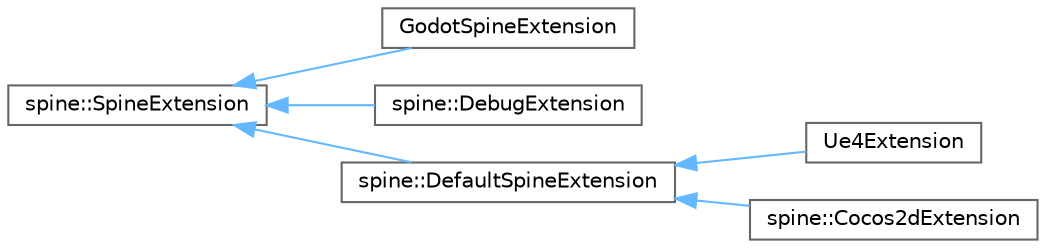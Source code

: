 digraph "类继承关系图"
{
 // LATEX_PDF_SIZE
  bgcolor="transparent";
  edge [fontname=Helvetica,fontsize=10,labelfontname=Helvetica,labelfontsize=10];
  node [fontname=Helvetica,fontsize=10,shape=box,height=0.2,width=0.4];
  rankdir="LR";
  Node0 [id="Node000000",label="spine::SpineExtension",height=0.2,width=0.4,color="grey40", fillcolor="white", style="filled",URL="$classspine_1_1_spine_extension.html",tooltip=" "];
  Node0 -> Node1 [id="edge6509_Node000000_Node000001",dir="back",color="steelblue1",style="solid",tooltip=" "];
  Node1 [id="Node000001",label="GodotSpineExtension",height=0.2,width=0.4,color="grey40", fillcolor="white", style="filled",URL="$class_godot_spine_extension.html",tooltip=" "];
  Node0 -> Node2 [id="edge6510_Node000000_Node000002",dir="back",color="steelblue1",style="solid",tooltip=" "];
  Node2 [id="Node000002",label="spine::DebugExtension",height=0.2,width=0.4,color="grey40", fillcolor="white", style="filled",URL="$classspine_1_1_debug_extension.html",tooltip=" "];
  Node0 -> Node3 [id="edge6511_Node000000_Node000003",dir="back",color="steelblue1",style="solid",tooltip=" "];
  Node3 [id="Node000003",label="spine::DefaultSpineExtension",height=0.2,width=0.4,color="grey40", fillcolor="white", style="filled",URL="$classspine_1_1_default_spine_extension.html",tooltip=" "];
  Node3 -> Node4 [id="edge6512_Node000003_Node000004",dir="back",color="steelblue1",style="solid",tooltip=" "];
  Node4 [id="Node000004",label="Ue4Extension",height=0.2,width=0.4,color="grey40", fillcolor="white", style="filled",URL="$class_ue4_extension.html",tooltip=" "];
  Node3 -> Node5 [id="edge6513_Node000003_Node000005",dir="back",color="steelblue1",style="solid",tooltip=" "];
  Node5 [id="Node000005",label="spine::Cocos2dExtension",height=0.2,width=0.4,color="grey40", fillcolor="white", style="filled",URL="$classspine_1_1_cocos2d_extension.html",tooltip=" "];
}
